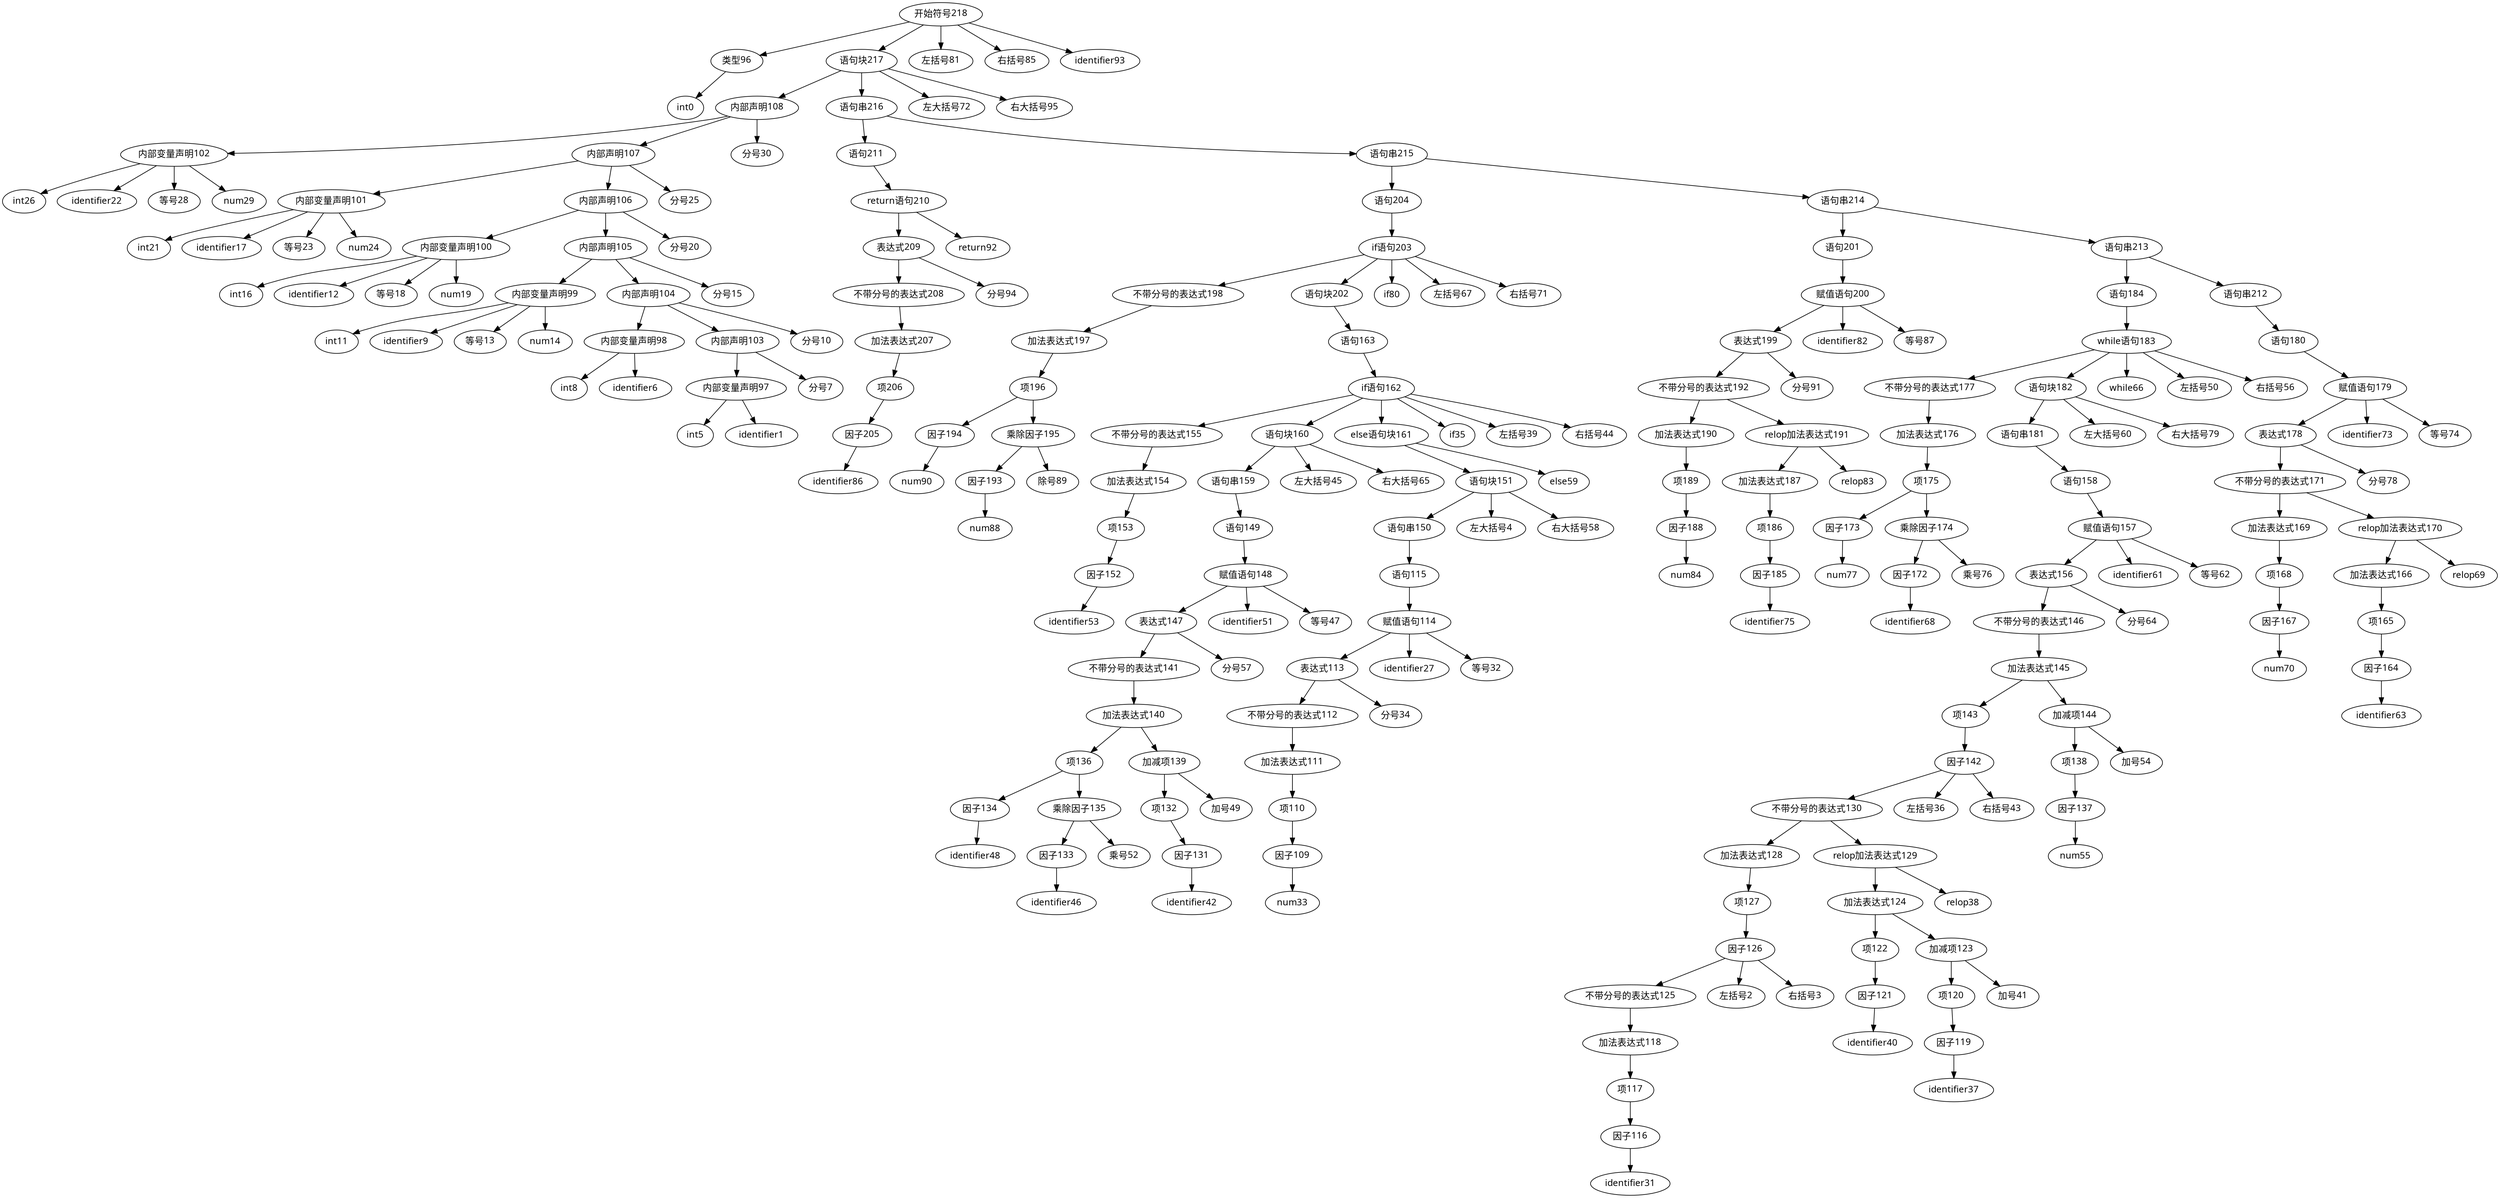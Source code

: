 digraph G
{
node[fontname="FangSong"]类型96->int0;
内部变量声明97->int5;
内部变量声明97->identifier1;
内部变量声明98->int8;
内部变量声明98->identifier6;
内部变量声明99->int11;
内部变量声明99->identifier9;
内部变量声明99->等号13;
内部变量声明99->num14;
内部变量声明100->int16;
内部变量声明100->identifier12;
内部变量声明100->等号18;
内部变量声明100->num19;
内部变量声明101->int21;
内部变量声明101->identifier17;
内部变量声明101->等号23;
内部变量声明101->num24;
内部变量声明102->int26;
内部变量声明102->identifier22;
内部变量声明102->等号28;
内部变量声明102->num29;
内部声明103->内部变量声明97;
内部声明103->分号7;
内部声明104->内部变量声明98;
内部声明104->分号10;
内部声明104->内部声明103;
内部声明105->内部变量声明99;
内部声明105->分号15;
内部声明105->内部声明104;
内部声明106->内部变量声明100;
内部声明106->分号20;
内部声明106->内部声明105;
内部声明107->内部变量声明101;
内部声明107->分号25;
内部声明107->内部声明106;
内部声明108->内部变量声明102;
内部声明108->分号30;
内部声明108->内部声明107;
因子109->num33;
项110->因子109;
加法表达式111->项110;
不带分号的表达式112->加法表达式111;
表达式113->不带分号的表达式112;
表达式113->分号34;
赋值语句114->identifier27;
赋值语句114->等号32;
赋值语句114->表达式113;
语句115->赋值语句114;
因子116->identifier31;
项117->因子116;
加法表达式118->项117;
因子119->identifier37;
项120->因子119;
因子121->identifier40;
项122->因子121;
加减项123->加号41;
加减项123->项120;
加法表达式124->项122;
加法表达式124->加减项123;
不带分号的表达式125->加法表达式118;
因子126->左括号2;
因子126->不带分号的表达式125;
因子126->右括号3;
项127->因子126;
加法表达式128->项127;
relop加法表达式129->relop38;
relop加法表达式129->加法表达式124;
不带分号的表达式130->加法表达式128;
不带分号的表达式130->relop加法表达式129;
因子131->identifier42;
项132->因子131;
因子133->identifier46;
因子134->identifier48;
乘除因子135->乘号52;
乘除因子135->因子133;
项136->因子134;
项136->乘除因子135;
因子137->num55;
项138->因子137;
加减项139->加号49;
加减项139->项132;
加法表达式140->项136;
加法表达式140->加减项139;
不带分号的表达式141->加法表达式140;
因子142->左括号36;
因子142->不带分号的表达式130;
因子142->右括号43;
项143->因子142;
加减项144->加号54;
加减项144->项138;
加法表达式145->项143;
加法表达式145->加减项144;
不带分号的表达式146->加法表达式145;
表达式147->不带分号的表达式141;
表达式147->分号57;
赋值语句148->identifier51;
赋值语句148->等号47;
赋值语句148->表达式147;
语句149->赋值语句148;
语句串150->语句115;
语句块151->左大括号4;
语句块151->语句串150;
语句块151->右大括号58;
因子152->identifier53;
项153->因子152;
加法表达式154->项153;
不带分号的表达式155->加法表达式154;
表达式156->不带分号的表达式146;
表达式156->分号64;
赋值语句157->identifier61;
赋值语句157->等号62;
赋值语句157->表达式156;
语句158->赋值语句157;
语句串159->语句149;
语句块160->左大括号45;
语句块160->语句串159;
语句块160->右大括号65;
else语句块161->else59;
else语句块161->语句块151;
if语句162->if35;
if语句162->左括号39;
if语句162->不带分号的表达式155;
if语句162->右括号44;
if语句162->语句块160;
if语句162->else语句块161;
语句163->if语句162;
因子164->identifier63;
项165->因子164;
加法表达式166->项165;
因子167->num70;
项168->因子167;
加法表达式169->项168;
relop加法表达式170->relop69;
relop加法表达式170->加法表达式166;
不带分号的表达式171->加法表达式169;
不带分号的表达式171->relop加法表达式170;
因子172->identifier68;
因子173->num77;
乘除因子174->乘号76;
乘除因子174->因子172;
项175->因子173;
项175->乘除因子174;
加法表达式176->项175;
不带分号的表达式177->加法表达式176;
表达式178->不带分号的表达式171;
表达式178->分号78;
赋值语句179->identifier73;
赋值语句179->等号74;
赋值语句179->表达式178;
语句180->赋值语句179;
语句串181->语句158;
语句块182->左大括号60;
语句块182->语句串181;
语句块182->右大括号79;
while语句183->while66;
while语句183->左括号50;
while语句183->不带分号的表达式177;
while语句183->右括号56;
while语句183->语句块182;
语句184->while语句183;
因子185->identifier75;
项186->因子185;
加法表达式187->项186;
因子188->num84;
项189->因子188;
加法表达式190->项189;
relop加法表达式191->relop83;
relop加法表达式191->加法表达式187;
不带分号的表达式192->加法表达式190;
不带分号的表达式192->relop加法表达式191;
因子193->num88;
因子194->num90;
乘除因子195->除号89;
乘除因子195->因子193;
项196->因子194;
项196->乘除因子195;
加法表达式197->项196;
不带分号的表达式198->加法表达式197;
表达式199->不带分号的表达式192;
表达式199->分号91;
赋值语句200->identifier82;
赋值语句200->等号87;
赋值语句200->表达式199;
语句201->赋值语句200;
语句块202->语句163;
if语句203->if80;
if语句203->左括号67;
if语句203->不带分号的表达式198;
if语句203->右括号71;
if语句203->语句块202;
语句204->if语句203;
因子205->identifier86;
项206->因子205;
加法表达式207->项206;
不带分号的表达式208->加法表达式207;
表达式209->不带分号的表达式208;
表达式209->分号94;
return语句210->return92;
return语句210->表达式209;
语句211->return语句210;
语句串212->语句180;
语句串213->语句184;
语句串213->语句串212;
语句串214->语句201;
语句串214->语句串213;
语句串215->语句204;
语句串215->语句串214;
语句串216->语句211;
语句串216->语句串215;
语句块217->左大括号72;
语句块217->内部声明108;
语句块217->语句串216;
语句块217->右大括号95;
开始符号218->左括号81;
开始符号218->右括号85;
开始符号218->identifier93;
开始符号218->类型96;
开始符号218->语句块217;

}
